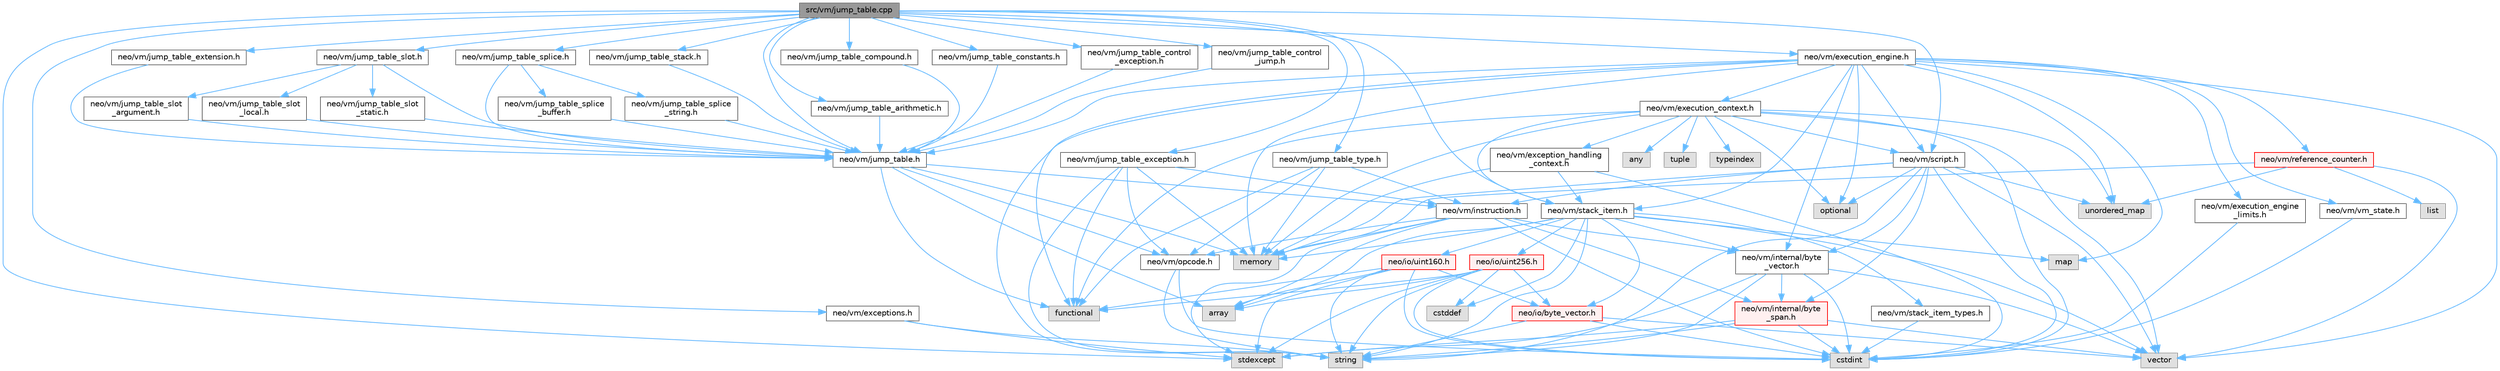digraph "src/vm/jump_table.cpp"
{
 // LATEX_PDF_SIZE
  bgcolor="transparent";
  edge [fontname=Helvetica,fontsize=10,labelfontname=Helvetica,labelfontsize=10];
  node [fontname=Helvetica,fontsize=10,shape=box,height=0.2,width=0.4];
  Node1 [id="Node000001",label="src/vm/jump_table.cpp",height=0.2,width=0.4,color="gray40", fillcolor="grey60", style="filled", fontcolor="black",tooltip=" "];
  Node1 -> Node2 [id="edge1_Node000001_Node000002",color="steelblue1",style="solid",tooltip=" "];
  Node2 [id="Node000002",label="neo/vm/exceptions.h",height=0.2,width=0.4,color="grey40", fillcolor="white", style="filled",URL="$vm_2exceptions_8h.html",tooltip=" "];
  Node2 -> Node3 [id="edge2_Node000002_Node000003",color="steelblue1",style="solid",tooltip=" "];
  Node3 [id="Node000003",label="stdexcept",height=0.2,width=0.4,color="grey60", fillcolor="#E0E0E0", style="filled",tooltip=" "];
  Node2 -> Node4 [id="edge3_Node000002_Node000004",color="steelblue1",style="solid",tooltip=" "];
  Node4 [id="Node000004",label="string",height=0.2,width=0.4,color="grey60", fillcolor="#E0E0E0", style="filled",tooltip=" "];
  Node1 -> Node5 [id="edge4_Node000001_Node000005",color="steelblue1",style="solid",tooltip=" "];
  Node5 [id="Node000005",label="neo/vm/execution_engine.h",height=0.2,width=0.4,color="grey40", fillcolor="white", style="filled",URL="$execution__engine_8h.html",tooltip=" "];
  Node5 -> Node6 [id="edge5_Node000005_Node000006",color="steelblue1",style="solid",tooltip=" "];
  Node6 [id="Node000006",label="neo/vm/execution_context.h",height=0.2,width=0.4,color="grey40", fillcolor="white", style="filled",URL="$execution__context_8h.html",tooltip=" "];
  Node6 -> Node7 [id="edge6_Node000006_Node000007",color="steelblue1",style="solid",tooltip=" "];
  Node7 [id="Node000007",label="neo/vm/exception_handling\l_context.h",height=0.2,width=0.4,color="grey40", fillcolor="white", style="filled",URL="$exception__handling__context_8h.html",tooltip=" "];
  Node7 -> Node8 [id="edge7_Node000007_Node000008",color="steelblue1",style="solid",tooltip=" "];
  Node8 [id="Node000008",label="neo/vm/stack_item.h",height=0.2,width=0.4,color="grey40", fillcolor="white", style="filled",URL="$stack__item_8h.html",tooltip=" "];
  Node8 -> Node9 [id="edge8_Node000008_Node000009",color="steelblue1",style="solid",tooltip=" "];
  Node9 [id="Node000009",label="neo/io/byte_vector.h",height=0.2,width=0.4,color="red", fillcolor="#FFF0F0", style="filled",URL="$io_2byte__vector_8h.html",tooltip=" "];
  Node9 -> Node11 [id="edge9_Node000009_Node000011",color="steelblue1",style="solid",tooltip=" "];
  Node11 [id="Node000011",label="cstdint",height=0.2,width=0.4,color="grey60", fillcolor="#E0E0E0", style="filled",tooltip=" "];
  Node9 -> Node4 [id="edge10_Node000009_Node000004",color="steelblue1",style="solid",tooltip=" "];
  Node9 -> Node13 [id="edge11_Node000009_Node000013",color="steelblue1",style="solid",tooltip=" "];
  Node13 [id="Node000013",label="vector",height=0.2,width=0.4,color="grey60", fillcolor="#E0E0E0", style="filled",tooltip=" "];
  Node8 -> Node14 [id="edge12_Node000008_Node000014",color="steelblue1",style="solid",tooltip=" "];
  Node14 [id="Node000014",label="neo/io/uint160.h",height=0.2,width=0.4,color="red", fillcolor="#FFF0F0", style="filled",URL="$uint160_8h.html",tooltip=" "];
  Node14 -> Node9 [id="edge13_Node000014_Node000009",color="steelblue1",style="solid",tooltip=" "];
  Node14 -> Node17 [id="edge14_Node000014_Node000017",color="steelblue1",style="solid",tooltip=" "];
  Node17 [id="Node000017",label="array",height=0.2,width=0.4,color="grey60", fillcolor="#E0E0E0", style="filled",tooltip=" "];
  Node14 -> Node11 [id="edge15_Node000014_Node000011",color="steelblue1",style="solid",tooltip=" "];
  Node14 -> Node18 [id="edge16_Node000014_Node000018",color="steelblue1",style="solid",tooltip=" "];
  Node18 [id="Node000018",label="functional",height=0.2,width=0.4,color="grey60", fillcolor="#E0E0E0", style="filled",tooltip=" "];
  Node14 -> Node3 [id="edge17_Node000014_Node000003",color="steelblue1",style="solid",tooltip=" "];
  Node14 -> Node4 [id="edge18_Node000014_Node000004",color="steelblue1",style="solid",tooltip=" "];
  Node8 -> Node19 [id="edge19_Node000008_Node000019",color="steelblue1",style="solid",tooltip=" "];
  Node19 [id="Node000019",label="neo/io/uint256.h",height=0.2,width=0.4,color="red", fillcolor="#FFF0F0", style="filled",URL="$uint256_8h.html",tooltip=" "];
  Node19 -> Node9 [id="edge20_Node000019_Node000009",color="steelblue1",style="solid",tooltip=" "];
  Node19 -> Node17 [id="edge21_Node000019_Node000017",color="steelblue1",style="solid",tooltip=" "];
  Node19 -> Node20 [id="edge22_Node000019_Node000020",color="steelblue1",style="solid",tooltip=" "];
  Node20 [id="Node000020",label="cstddef",height=0.2,width=0.4,color="grey60", fillcolor="#E0E0E0", style="filled",tooltip=" "];
  Node19 -> Node11 [id="edge23_Node000019_Node000011",color="steelblue1",style="solid",tooltip=" "];
  Node19 -> Node18 [id="edge24_Node000019_Node000018",color="steelblue1",style="solid",tooltip=" "];
  Node19 -> Node3 [id="edge25_Node000019_Node000003",color="steelblue1",style="solid",tooltip=" "];
  Node19 -> Node4 [id="edge26_Node000019_Node000004",color="steelblue1",style="solid",tooltip=" "];
  Node8 -> Node21 [id="edge27_Node000008_Node000021",color="steelblue1",style="solid",tooltip=" "];
  Node21 [id="Node000021",label="neo/vm/internal/byte\l_vector.h",height=0.2,width=0.4,color="grey40", fillcolor="white", style="filled",URL="$vm_2internal_2byte__vector_8h.html",tooltip=" "];
  Node21 -> Node22 [id="edge28_Node000021_Node000022",color="steelblue1",style="solid",tooltip=" "];
  Node22 [id="Node000022",label="neo/vm/internal/byte\l_span.h",height=0.2,width=0.4,color="red", fillcolor="#FFF0F0", style="filled",URL="$vm_2internal_2byte__span_8h.html",tooltip=" "];
  Node22 -> Node11 [id="edge29_Node000022_Node000011",color="steelblue1",style="solid",tooltip=" "];
  Node22 -> Node3 [id="edge30_Node000022_Node000003",color="steelblue1",style="solid",tooltip=" "];
  Node22 -> Node4 [id="edge31_Node000022_Node000004",color="steelblue1",style="solid",tooltip=" "];
  Node22 -> Node13 [id="edge32_Node000022_Node000013",color="steelblue1",style="solid",tooltip=" "];
  Node21 -> Node11 [id="edge33_Node000021_Node000011",color="steelblue1",style="solid",tooltip=" "];
  Node21 -> Node3 [id="edge34_Node000021_Node000003",color="steelblue1",style="solid",tooltip=" "];
  Node21 -> Node4 [id="edge35_Node000021_Node000004",color="steelblue1",style="solid",tooltip=" "];
  Node21 -> Node13 [id="edge36_Node000021_Node000013",color="steelblue1",style="solid",tooltip=" "];
  Node8 -> Node23 [id="edge37_Node000008_Node000023",color="steelblue1",style="solid",tooltip=" "];
  Node23 [id="Node000023",label="neo/vm/stack_item_types.h",height=0.2,width=0.4,color="grey40", fillcolor="white", style="filled",URL="$stack__item__types_8h.html",tooltip=" "];
  Node23 -> Node11 [id="edge38_Node000023_Node000011",color="steelblue1",style="solid",tooltip=" "];
  Node8 -> Node17 [id="edge39_Node000008_Node000017",color="steelblue1",style="solid",tooltip=" "];
  Node8 -> Node20 [id="edge40_Node000008_Node000020",color="steelblue1",style="solid",tooltip=" "];
  Node8 -> Node24 [id="edge41_Node000008_Node000024",color="steelblue1",style="solid",tooltip=" "];
  Node24 [id="Node000024",label="map",height=0.2,width=0.4,color="grey60", fillcolor="#E0E0E0", style="filled",tooltip=" "];
  Node8 -> Node16 [id="edge42_Node000008_Node000016",color="steelblue1",style="solid",tooltip=" "];
  Node16 [id="Node000016",label="memory",height=0.2,width=0.4,color="grey60", fillcolor="#E0E0E0", style="filled",tooltip=" "];
  Node8 -> Node4 [id="edge43_Node000008_Node000004",color="steelblue1",style="solid",tooltip=" "];
  Node8 -> Node13 [id="edge44_Node000008_Node000013",color="steelblue1",style="solid",tooltip=" "];
  Node7 -> Node11 [id="edge45_Node000007_Node000011",color="steelblue1",style="solid",tooltip=" "];
  Node7 -> Node16 [id="edge46_Node000007_Node000016",color="steelblue1",style="solid",tooltip=" "];
  Node6 -> Node25 [id="edge47_Node000006_Node000025",color="steelblue1",style="solid",tooltip=" "];
  Node25 [id="Node000025",label="neo/vm/script.h",height=0.2,width=0.4,color="grey40", fillcolor="white", style="filled",URL="$script_8h.html",tooltip=" "];
  Node25 -> Node26 [id="edge48_Node000025_Node000026",color="steelblue1",style="solid",tooltip=" "];
  Node26 [id="Node000026",label="neo/vm/instruction.h",height=0.2,width=0.4,color="grey40", fillcolor="white", style="filled",URL="$instruction_8h.html",tooltip=" "];
  Node26 -> Node22 [id="edge49_Node000026_Node000022",color="steelblue1",style="solid",tooltip=" "];
  Node26 -> Node21 [id="edge50_Node000026_Node000021",color="steelblue1",style="solid",tooltip=" "];
  Node26 -> Node27 [id="edge51_Node000026_Node000027",color="steelblue1",style="solid",tooltip=" "];
  Node27 [id="Node000027",label="neo/vm/opcode.h",height=0.2,width=0.4,color="grey40", fillcolor="white", style="filled",URL="$opcode_8h.html",tooltip=" "];
  Node27 -> Node11 [id="edge52_Node000027_Node000011",color="steelblue1",style="solid",tooltip=" "];
  Node27 -> Node4 [id="edge53_Node000027_Node000004",color="steelblue1",style="solid",tooltip=" "];
  Node26 -> Node17 [id="edge54_Node000026_Node000017",color="steelblue1",style="solid",tooltip=" "];
  Node26 -> Node11 [id="edge55_Node000026_Node000011",color="steelblue1",style="solid",tooltip=" "];
  Node26 -> Node16 [id="edge56_Node000026_Node000016",color="steelblue1",style="solid",tooltip=" "];
  Node26 -> Node3 [id="edge57_Node000026_Node000003",color="steelblue1",style="solid",tooltip=" "];
  Node25 -> Node22 [id="edge58_Node000025_Node000022",color="steelblue1",style="solid",tooltip=" "];
  Node25 -> Node21 [id="edge59_Node000025_Node000021",color="steelblue1",style="solid",tooltip=" "];
  Node25 -> Node11 [id="edge60_Node000025_Node000011",color="steelblue1",style="solid",tooltip=" "];
  Node25 -> Node16 [id="edge61_Node000025_Node000016",color="steelblue1",style="solid",tooltip=" "];
  Node25 -> Node28 [id="edge62_Node000025_Node000028",color="steelblue1",style="solid",tooltip=" "];
  Node28 [id="Node000028",label="optional",height=0.2,width=0.4,color="grey60", fillcolor="#E0E0E0", style="filled",tooltip=" "];
  Node25 -> Node4 [id="edge63_Node000025_Node000004",color="steelblue1",style="solid",tooltip=" "];
  Node25 -> Node29 [id="edge64_Node000025_Node000029",color="steelblue1",style="solid",tooltip=" "];
  Node29 [id="Node000029",label="unordered_map",height=0.2,width=0.4,color="grey60", fillcolor="#E0E0E0", style="filled",tooltip=" "];
  Node25 -> Node13 [id="edge65_Node000025_Node000013",color="steelblue1",style="solid",tooltip=" "];
  Node6 -> Node8 [id="edge66_Node000006_Node000008",color="steelblue1",style="solid",tooltip=" "];
  Node6 -> Node30 [id="edge67_Node000006_Node000030",color="steelblue1",style="solid",tooltip=" "];
  Node30 [id="Node000030",label="any",height=0.2,width=0.4,color="grey60", fillcolor="#E0E0E0", style="filled",tooltip=" "];
  Node6 -> Node11 [id="edge68_Node000006_Node000011",color="steelblue1",style="solid",tooltip=" "];
  Node6 -> Node18 [id="edge69_Node000006_Node000018",color="steelblue1",style="solid",tooltip=" "];
  Node6 -> Node16 [id="edge70_Node000006_Node000016",color="steelblue1",style="solid",tooltip=" "];
  Node6 -> Node28 [id="edge71_Node000006_Node000028",color="steelblue1",style="solid",tooltip=" "];
  Node6 -> Node31 [id="edge72_Node000006_Node000031",color="steelblue1",style="solid",tooltip=" "];
  Node31 [id="Node000031",label="tuple",height=0.2,width=0.4,color="grey60", fillcolor="#E0E0E0", style="filled",tooltip=" "];
  Node6 -> Node32 [id="edge73_Node000006_Node000032",color="steelblue1",style="solid",tooltip=" "];
  Node32 [id="Node000032",label="typeindex",height=0.2,width=0.4,color="grey60", fillcolor="#E0E0E0", style="filled",tooltip=" "];
  Node6 -> Node29 [id="edge74_Node000006_Node000029",color="steelblue1",style="solid",tooltip=" "];
  Node6 -> Node13 [id="edge75_Node000006_Node000013",color="steelblue1",style="solid",tooltip=" "];
  Node5 -> Node33 [id="edge76_Node000005_Node000033",color="steelblue1",style="solid",tooltip=" "];
  Node33 [id="Node000033",label="neo/vm/execution_engine\l_limits.h",height=0.2,width=0.4,color="grey40", fillcolor="white", style="filled",URL="$execution__engine__limits_8h.html",tooltip=" "];
  Node33 -> Node11 [id="edge77_Node000033_Node000011",color="steelblue1",style="solid",tooltip=" "];
  Node5 -> Node21 [id="edge78_Node000005_Node000021",color="steelblue1",style="solid",tooltip=" "];
  Node5 -> Node34 [id="edge79_Node000005_Node000034",color="steelblue1",style="solid",tooltip=" "];
  Node34 [id="Node000034",label="neo/vm/jump_table.h",height=0.2,width=0.4,color="grey40", fillcolor="white", style="filled",URL="$jump__table_8h.html",tooltip=" "];
  Node34 -> Node26 [id="edge80_Node000034_Node000026",color="steelblue1",style="solid",tooltip=" "];
  Node34 -> Node27 [id="edge81_Node000034_Node000027",color="steelblue1",style="solid",tooltip=" "];
  Node34 -> Node17 [id="edge82_Node000034_Node000017",color="steelblue1",style="solid",tooltip=" "];
  Node34 -> Node18 [id="edge83_Node000034_Node000018",color="steelblue1",style="solid",tooltip=" "];
  Node34 -> Node16 [id="edge84_Node000034_Node000016",color="steelblue1",style="solid",tooltip=" "];
  Node5 -> Node35 [id="edge85_Node000005_Node000035",color="steelblue1",style="solid",tooltip=" "];
  Node35 [id="Node000035",label="neo/vm/reference_counter.h",height=0.2,width=0.4,color="red", fillcolor="#FFF0F0", style="filled",URL="$reference__counter_8h.html",tooltip=" "];
  Node35 -> Node36 [id="edge86_Node000035_Node000036",color="steelblue1",style="solid",tooltip=" "];
  Node36 [id="Node000036",label="list",height=0.2,width=0.4,color="grey60", fillcolor="#E0E0E0", style="filled",tooltip=" "];
  Node35 -> Node16 [id="edge87_Node000035_Node000016",color="steelblue1",style="solid",tooltip=" "];
  Node35 -> Node29 [id="edge88_Node000035_Node000029",color="steelblue1",style="solid",tooltip=" "];
  Node35 -> Node13 [id="edge89_Node000035_Node000013",color="steelblue1",style="solid",tooltip=" "];
  Node5 -> Node25 [id="edge90_Node000005_Node000025",color="steelblue1",style="solid",tooltip=" "];
  Node5 -> Node8 [id="edge91_Node000005_Node000008",color="steelblue1",style="solid",tooltip=" "];
  Node5 -> Node38 [id="edge92_Node000005_Node000038",color="steelblue1",style="solid",tooltip=" "];
  Node38 [id="Node000038",label="neo/vm/vm_state.h",height=0.2,width=0.4,color="grey40", fillcolor="white", style="filled",URL="$vm__state_8h.html",tooltip=" "];
  Node38 -> Node11 [id="edge93_Node000038_Node000011",color="steelblue1",style="solid",tooltip=" "];
  Node5 -> Node18 [id="edge94_Node000005_Node000018",color="steelblue1",style="solid",tooltip=" "];
  Node5 -> Node24 [id="edge95_Node000005_Node000024",color="steelblue1",style="solid",tooltip=" "];
  Node5 -> Node16 [id="edge96_Node000005_Node000016",color="steelblue1",style="solid",tooltip=" "];
  Node5 -> Node28 [id="edge97_Node000005_Node000028",color="steelblue1",style="solid",tooltip=" "];
  Node5 -> Node4 [id="edge98_Node000005_Node000004",color="steelblue1",style="solid",tooltip=" "];
  Node5 -> Node29 [id="edge99_Node000005_Node000029",color="steelblue1",style="solid",tooltip=" "];
  Node5 -> Node13 [id="edge100_Node000005_Node000013",color="steelblue1",style="solid",tooltip=" "];
  Node1 -> Node34 [id="edge101_Node000001_Node000034",color="steelblue1",style="solid",tooltip=" "];
  Node1 -> Node39 [id="edge102_Node000001_Node000039",color="steelblue1",style="solid",tooltip=" "];
  Node39 [id="Node000039",label="neo/vm/jump_table_arithmetic.h",height=0.2,width=0.4,color="grey40", fillcolor="white", style="filled",URL="$jump__table__arithmetic_8h.html",tooltip=" "];
  Node39 -> Node34 [id="edge103_Node000039_Node000034",color="steelblue1",style="solid",tooltip=" "];
  Node1 -> Node40 [id="edge104_Node000001_Node000040",color="steelblue1",style="solid",tooltip=" "];
  Node40 [id="Node000040",label="neo/vm/jump_table_compound.h",height=0.2,width=0.4,color="grey40", fillcolor="white", style="filled",URL="$jump__table__compound_8h.html",tooltip=" "];
  Node40 -> Node34 [id="edge105_Node000040_Node000034",color="steelblue1",style="solid",tooltip=" "];
  Node1 -> Node41 [id="edge106_Node000001_Node000041",color="steelblue1",style="solid",tooltip=" "];
  Node41 [id="Node000041",label="neo/vm/jump_table_constants.h",height=0.2,width=0.4,color="grey40", fillcolor="white", style="filled",URL="$jump__table__constants_8h.html",tooltip=" "];
  Node41 -> Node34 [id="edge107_Node000041_Node000034",color="steelblue1",style="solid",tooltip=" "];
  Node1 -> Node42 [id="edge108_Node000001_Node000042",color="steelblue1",style="solid",tooltip=" "];
  Node42 [id="Node000042",label="neo/vm/jump_table_control\l_exception.h",height=0.2,width=0.4,color="grey40", fillcolor="white", style="filled",URL="$jump__table__control__exception_8h.html",tooltip=" "];
  Node42 -> Node34 [id="edge109_Node000042_Node000034",color="steelblue1",style="solid",tooltip=" "];
  Node1 -> Node43 [id="edge110_Node000001_Node000043",color="steelblue1",style="solid",tooltip=" "];
  Node43 [id="Node000043",label="neo/vm/jump_table_control\l_jump.h",height=0.2,width=0.4,color="grey40", fillcolor="white", style="filled",URL="$jump__table__control__jump_8h.html",tooltip=" "];
  Node43 -> Node34 [id="edge111_Node000043_Node000034",color="steelblue1",style="solid",tooltip=" "];
  Node1 -> Node44 [id="edge112_Node000001_Node000044",color="steelblue1",style="solid",tooltip=" "];
  Node44 [id="Node000044",label="neo/vm/jump_table_exception.h",height=0.2,width=0.4,color="grey40", fillcolor="white", style="filled",URL="$jump__table__exception_8h.html",tooltip=" "];
  Node44 -> Node26 [id="edge113_Node000044_Node000026",color="steelblue1",style="solid",tooltip=" "];
  Node44 -> Node27 [id="edge114_Node000044_Node000027",color="steelblue1",style="solid",tooltip=" "];
  Node44 -> Node18 [id="edge115_Node000044_Node000018",color="steelblue1",style="solid",tooltip=" "];
  Node44 -> Node16 [id="edge116_Node000044_Node000016",color="steelblue1",style="solid",tooltip=" "];
  Node44 -> Node4 [id="edge117_Node000044_Node000004",color="steelblue1",style="solid",tooltip=" "];
  Node1 -> Node45 [id="edge118_Node000001_Node000045",color="steelblue1",style="solid",tooltip=" "];
  Node45 [id="Node000045",label="neo/vm/jump_table_extension.h",height=0.2,width=0.4,color="grey40", fillcolor="white", style="filled",URL="$jump__table__extension_8h.html",tooltip=" "];
  Node45 -> Node34 [id="edge119_Node000045_Node000034",color="steelblue1",style="solid",tooltip=" "];
  Node1 -> Node46 [id="edge120_Node000001_Node000046",color="steelblue1",style="solid",tooltip=" "];
  Node46 [id="Node000046",label="neo/vm/jump_table_slot.h",height=0.2,width=0.4,color="grey40", fillcolor="white", style="filled",URL="$jump__table__slot_8h.html",tooltip=" "];
  Node46 -> Node34 [id="edge121_Node000046_Node000034",color="steelblue1",style="solid",tooltip=" "];
  Node46 -> Node47 [id="edge122_Node000046_Node000047",color="steelblue1",style="solid",tooltip=" "];
  Node47 [id="Node000047",label="neo/vm/jump_table_slot\l_argument.h",height=0.2,width=0.4,color="grey40", fillcolor="white", style="filled",URL="$jump__table__slot__argument_8h.html",tooltip=" "];
  Node47 -> Node34 [id="edge123_Node000047_Node000034",color="steelblue1",style="solid",tooltip=" "];
  Node46 -> Node48 [id="edge124_Node000046_Node000048",color="steelblue1",style="solid",tooltip=" "];
  Node48 [id="Node000048",label="neo/vm/jump_table_slot\l_local.h",height=0.2,width=0.4,color="grey40", fillcolor="white", style="filled",URL="$jump__table__slot__local_8h.html",tooltip=" "];
  Node48 -> Node34 [id="edge125_Node000048_Node000034",color="steelblue1",style="solid",tooltip=" "];
  Node46 -> Node49 [id="edge126_Node000046_Node000049",color="steelblue1",style="solid",tooltip=" "];
  Node49 [id="Node000049",label="neo/vm/jump_table_slot\l_static.h",height=0.2,width=0.4,color="grey40", fillcolor="white", style="filled",URL="$jump__table__slot__static_8h.html",tooltip=" "];
  Node49 -> Node34 [id="edge127_Node000049_Node000034",color="steelblue1",style="solid",tooltip=" "];
  Node1 -> Node50 [id="edge128_Node000001_Node000050",color="steelblue1",style="solid",tooltip=" "];
  Node50 [id="Node000050",label="neo/vm/jump_table_splice.h",height=0.2,width=0.4,color="grey40", fillcolor="white", style="filled",URL="$jump__table__splice_8h.html",tooltip=" "];
  Node50 -> Node34 [id="edge129_Node000050_Node000034",color="steelblue1",style="solid",tooltip=" "];
  Node50 -> Node51 [id="edge130_Node000050_Node000051",color="steelblue1",style="solid",tooltip=" "];
  Node51 [id="Node000051",label="neo/vm/jump_table_splice\l_buffer.h",height=0.2,width=0.4,color="grey40", fillcolor="white", style="filled",URL="$jump__table__splice__buffer_8h.html",tooltip=" "];
  Node51 -> Node34 [id="edge131_Node000051_Node000034",color="steelblue1",style="solid",tooltip=" "];
  Node50 -> Node52 [id="edge132_Node000050_Node000052",color="steelblue1",style="solid",tooltip=" "];
  Node52 [id="Node000052",label="neo/vm/jump_table_splice\l_string.h",height=0.2,width=0.4,color="grey40", fillcolor="white", style="filled",URL="$jump__table__splice__string_8h.html",tooltip=" "];
  Node52 -> Node34 [id="edge133_Node000052_Node000034",color="steelblue1",style="solid",tooltip=" "];
  Node1 -> Node53 [id="edge134_Node000001_Node000053",color="steelblue1",style="solid",tooltip=" "];
  Node53 [id="Node000053",label="neo/vm/jump_table_stack.h",height=0.2,width=0.4,color="grey40", fillcolor="white", style="filled",URL="$jump__table__stack_8h.html",tooltip=" "];
  Node53 -> Node34 [id="edge135_Node000053_Node000034",color="steelblue1",style="solid",tooltip=" "];
  Node1 -> Node54 [id="edge136_Node000001_Node000054",color="steelblue1",style="solid",tooltip=" "];
  Node54 [id="Node000054",label="neo/vm/jump_table_type.h",height=0.2,width=0.4,color="grey40", fillcolor="white", style="filled",URL="$jump__table__type_8h.html",tooltip=" "];
  Node54 -> Node26 [id="edge137_Node000054_Node000026",color="steelblue1",style="solid",tooltip=" "];
  Node54 -> Node27 [id="edge138_Node000054_Node000027",color="steelblue1",style="solid",tooltip=" "];
  Node54 -> Node18 [id="edge139_Node000054_Node000018",color="steelblue1",style="solid",tooltip=" "];
  Node54 -> Node16 [id="edge140_Node000054_Node000016",color="steelblue1",style="solid",tooltip=" "];
  Node1 -> Node25 [id="edge141_Node000001_Node000025",color="steelblue1",style="solid",tooltip=" "];
  Node1 -> Node8 [id="edge142_Node000001_Node000008",color="steelblue1",style="solid",tooltip=" "];
  Node1 -> Node3 [id="edge143_Node000001_Node000003",color="steelblue1",style="solid",tooltip=" "];
}
